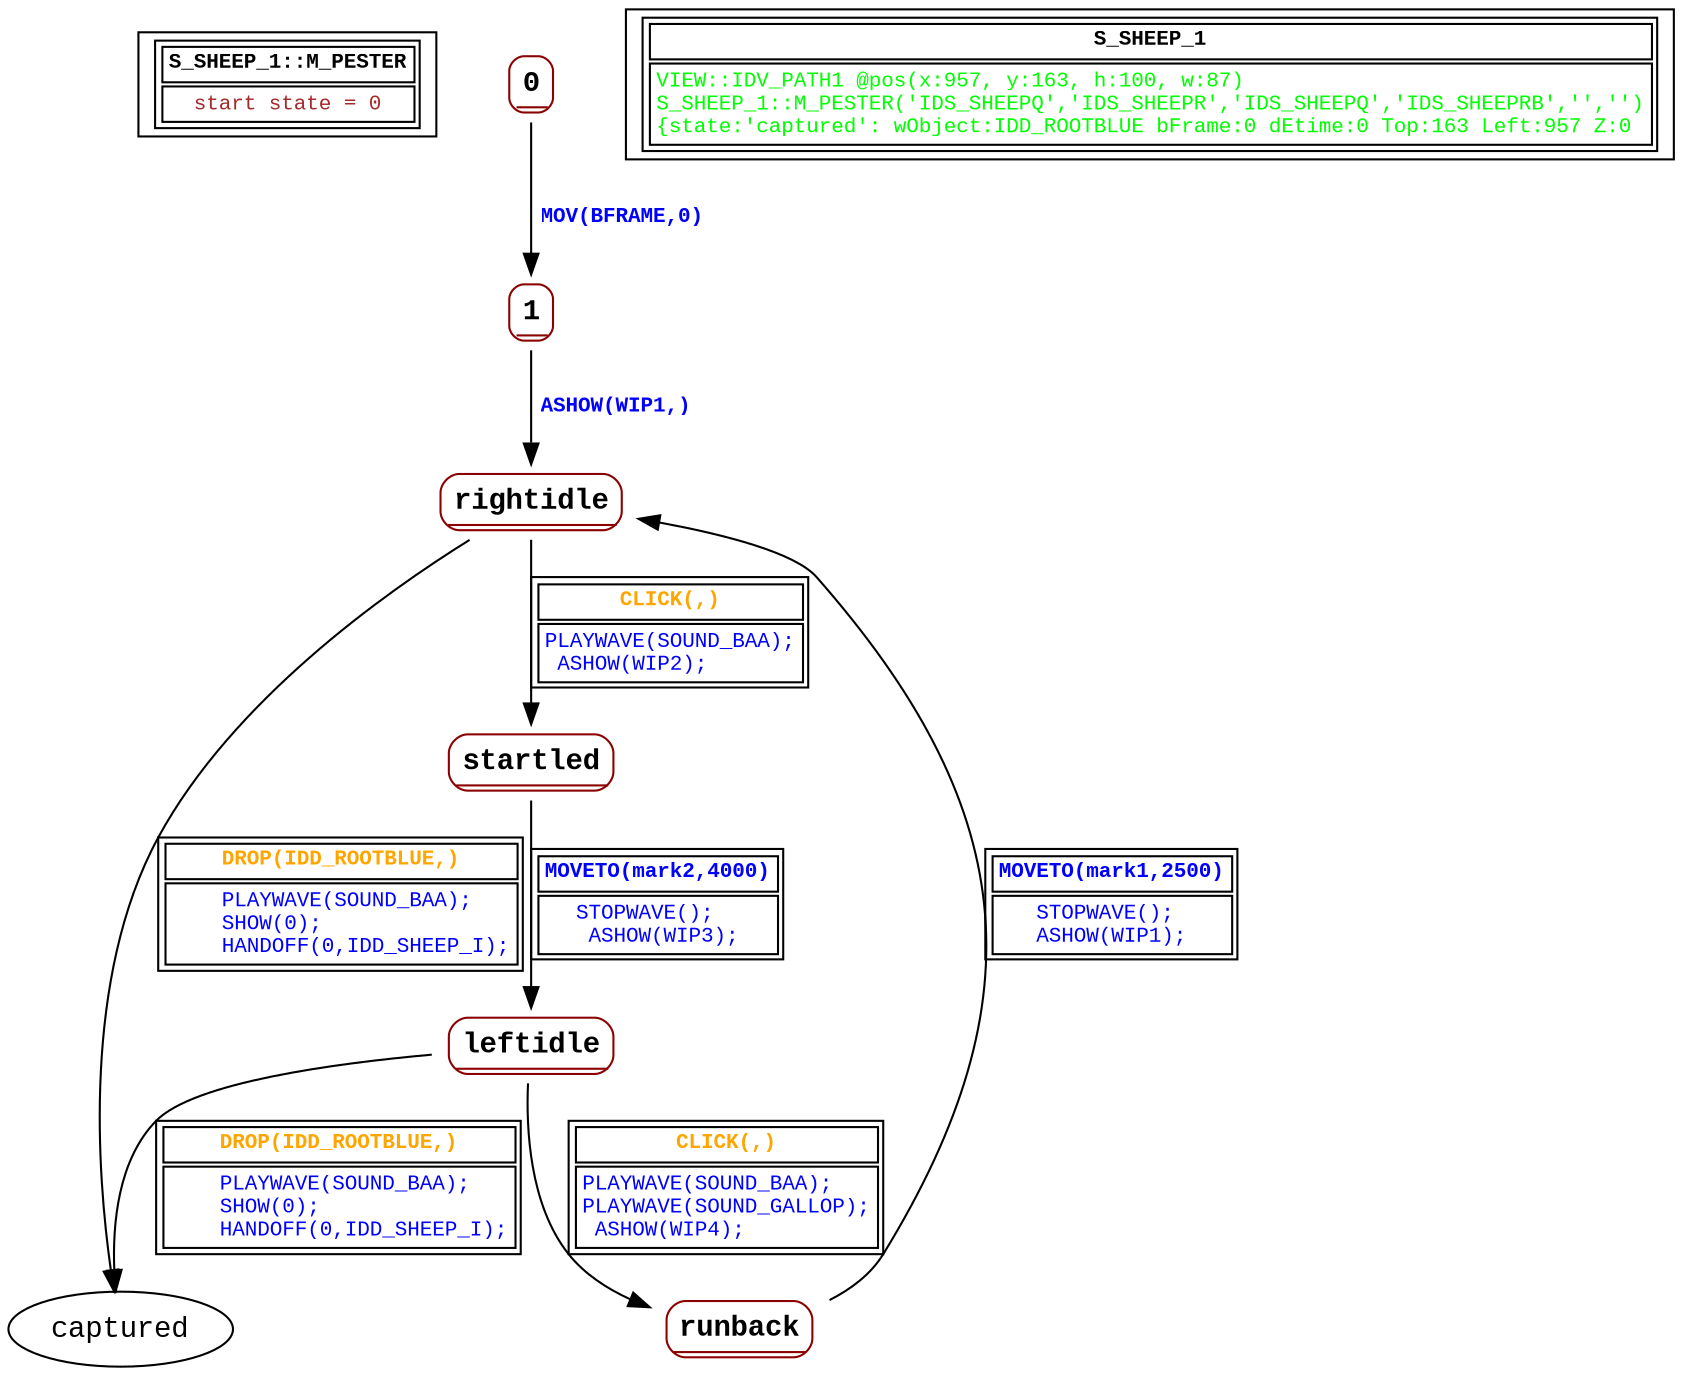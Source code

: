 digraph Automaton {
 fontname="Courier New"
	node [shape=oval, fontname="Courier New"];
	filename[shape = record, fontsize=10, label=< <table border="1"><tr><td><b>S_SHEEP_1::M_PESTER<br align="left"/></b></td></tr>
<tr><td><font point-size="10" color ="brown">start state = 0<br align="left"/></font></td></tr></table>>
];
	0[shape = none, fontsize=14, label=< <table border="1" color="darkred" style="rounded"><tr><td sides="b"><b>0<br align="left"/></b></td></tr>
</table>>];
"0" -> "1" [fontcolor=blue,fontsize=10,fontname="Courier New", label=< <table border="0"><tr><td><b>MOV(BFRAME,0)<br align="left"/></b></td></tr>
</table>>
];
	1[shape = none, fontsize=14, label=< <table border="1" color="darkred" style="rounded"><tr><td sides="b"><b>1<br align="left"/></b></td></tr>
</table>>];
"1" -> "rightidle" [fontcolor=blue,fontsize=10,fontname="Courier New", label=< <table border="0"><tr><td><b>ASHOW(WIP1,)<br align="left"/></b></td></tr>
</table>>
];
	leftidle[shape = none, fontsize=14, label=< <table border="1" color="darkred" style="rounded"><tr><td sides="b"><b>leftidle<br align="left"/></b></td></tr>
</table>>];
"leftidle" -> "runback" [fontcolor=orange,fontsize=10,fontname="Courier New", label=< <table border="1"><tr><td><b>CLICK(,)<br align="left"/></b></td></tr>
<tr><td><font point-size="10" color ="blue">PLAYWAVE(SOUND_BAA);<br align="left"/>PLAYWAVE(SOUND_GALLOP);<br align="left"/> ASHOW(WIP4);<br align="left"/></font></td></tr></table>>
];
"leftidle" -> "captured" [fontcolor=orange,fontsize=10,fontname="Courier New", label=< <table border="1"><tr><td><b>DROP(IDD_ROOTBLUE,)<br align="left"/></b></td></tr>
<tr><td><font point-size="10" color ="blue">    PLAYWAVE(SOUND_BAA);<br align="left"/>    SHOW(0);<br align="left"/>    HANDOFF(0,IDD_SHEEP_I);<br align="left"/></font></td></tr></table>>
];
	rightidle[shape = none, fontsize=14, label=< <table border="1" color="darkred" style="rounded"><tr><td sides="b"><b>rightidle<br align="left"/></b></td></tr>
</table>>];
"rightidle" -> "startled" [fontcolor=orange,fontsize=10,fontname="Courier New", label=< <table border="1"><tr><td><b>CLICK(,)<br align="left"/></b></td></tr>
<tr><td><font point-size="10" color ="blue">PLAYWAVE(SOUND_BAA);<br align="left"/> ASHOW(WIP2);<br align="left"/></font></td></tr></table>>
];
"rightidle" -> "captured" [fontcolor=orange,fontsize=10,fontname="Courier New", label=< <table border="1"><tr><td><b>DROP(IDD_ROOTBLUE,)<br align="left"/></b></td></tr>
<tr><td><font point-size="10" color ="blue">    PLAYWAVE(SOUND_BAA);<br align="left"/>    SHOW(0);<br align="left"/>    HANDOFF(0,IDD_SHEEP_I);<br align="left"/></font></td></tr></table>>
];
	runback[shape = none, fontsize=14, label=< <table border="1" color="darkred" style="rounded"><tr><td sides="b"><b>runback<br align="left"/></b></td></tr>
</table>>];
"runback" -> "rightidle" [fontcolor=blue,fontsize=10,fontname="Courier New", label=< <table border="1"><tr><td><b>MOVETO(mark1,2500)<br align="left"/></b></td></tr>
<tr><td><font point-size="10" color ="blue">STOPWAVE();<br align="left"/>ASHOW(WIP1);<br align="left"/></font></td></tr></table>>
];
	startled[shape = none, fontsize=14, label=< <table border="1" color="darkred" style="rounded"><tr><td sides="b"><b>startled<br align="left"/></b></td></tr>
</table>>];
"startled" -> "leftidle" [fontcolor=blue,fontsize=10,fontname="Courier New", label=< <table border="1"><tr><td><b>MOVETO(mark2,4000)<br align="left"/></b></td></tr>
<tr><td><font point-size="10" color ="blue">STOPWAVE();<br align="left"/> ASHOW(WIP3);<br align="left"/></font></td></tr></table>>
];
	status[shape = record, fontsize=10, label=< <table border="1"><tr><td><b>S_SHEEP_1<br align="left"/></b></td></tr>
<tr><td><font point-size="10" color ="green">VIEW::IDV_PATH1 @pos(x:957, y:163, h:100, w:87)<br align="left"/>S_SHEEP_1::M_PESTER(&apos;IDS_SHEEPQ&apos;,&apos;IDS_SHEEPR&apos;,&apos;IDS_SHEEPQ&apos;,&apos;IDS_SHEEPRB&apos;,&apos;&apos;,&apos;&apos;)<br align="left"/>			&#123;state:&apos;captured&apos;: wObject:IDD_ROOTBLUE bFrame:0 dEtime:0 Top:163 Left:957 Z:0<br align="left"/></font></td></tr></table>>
];
}
